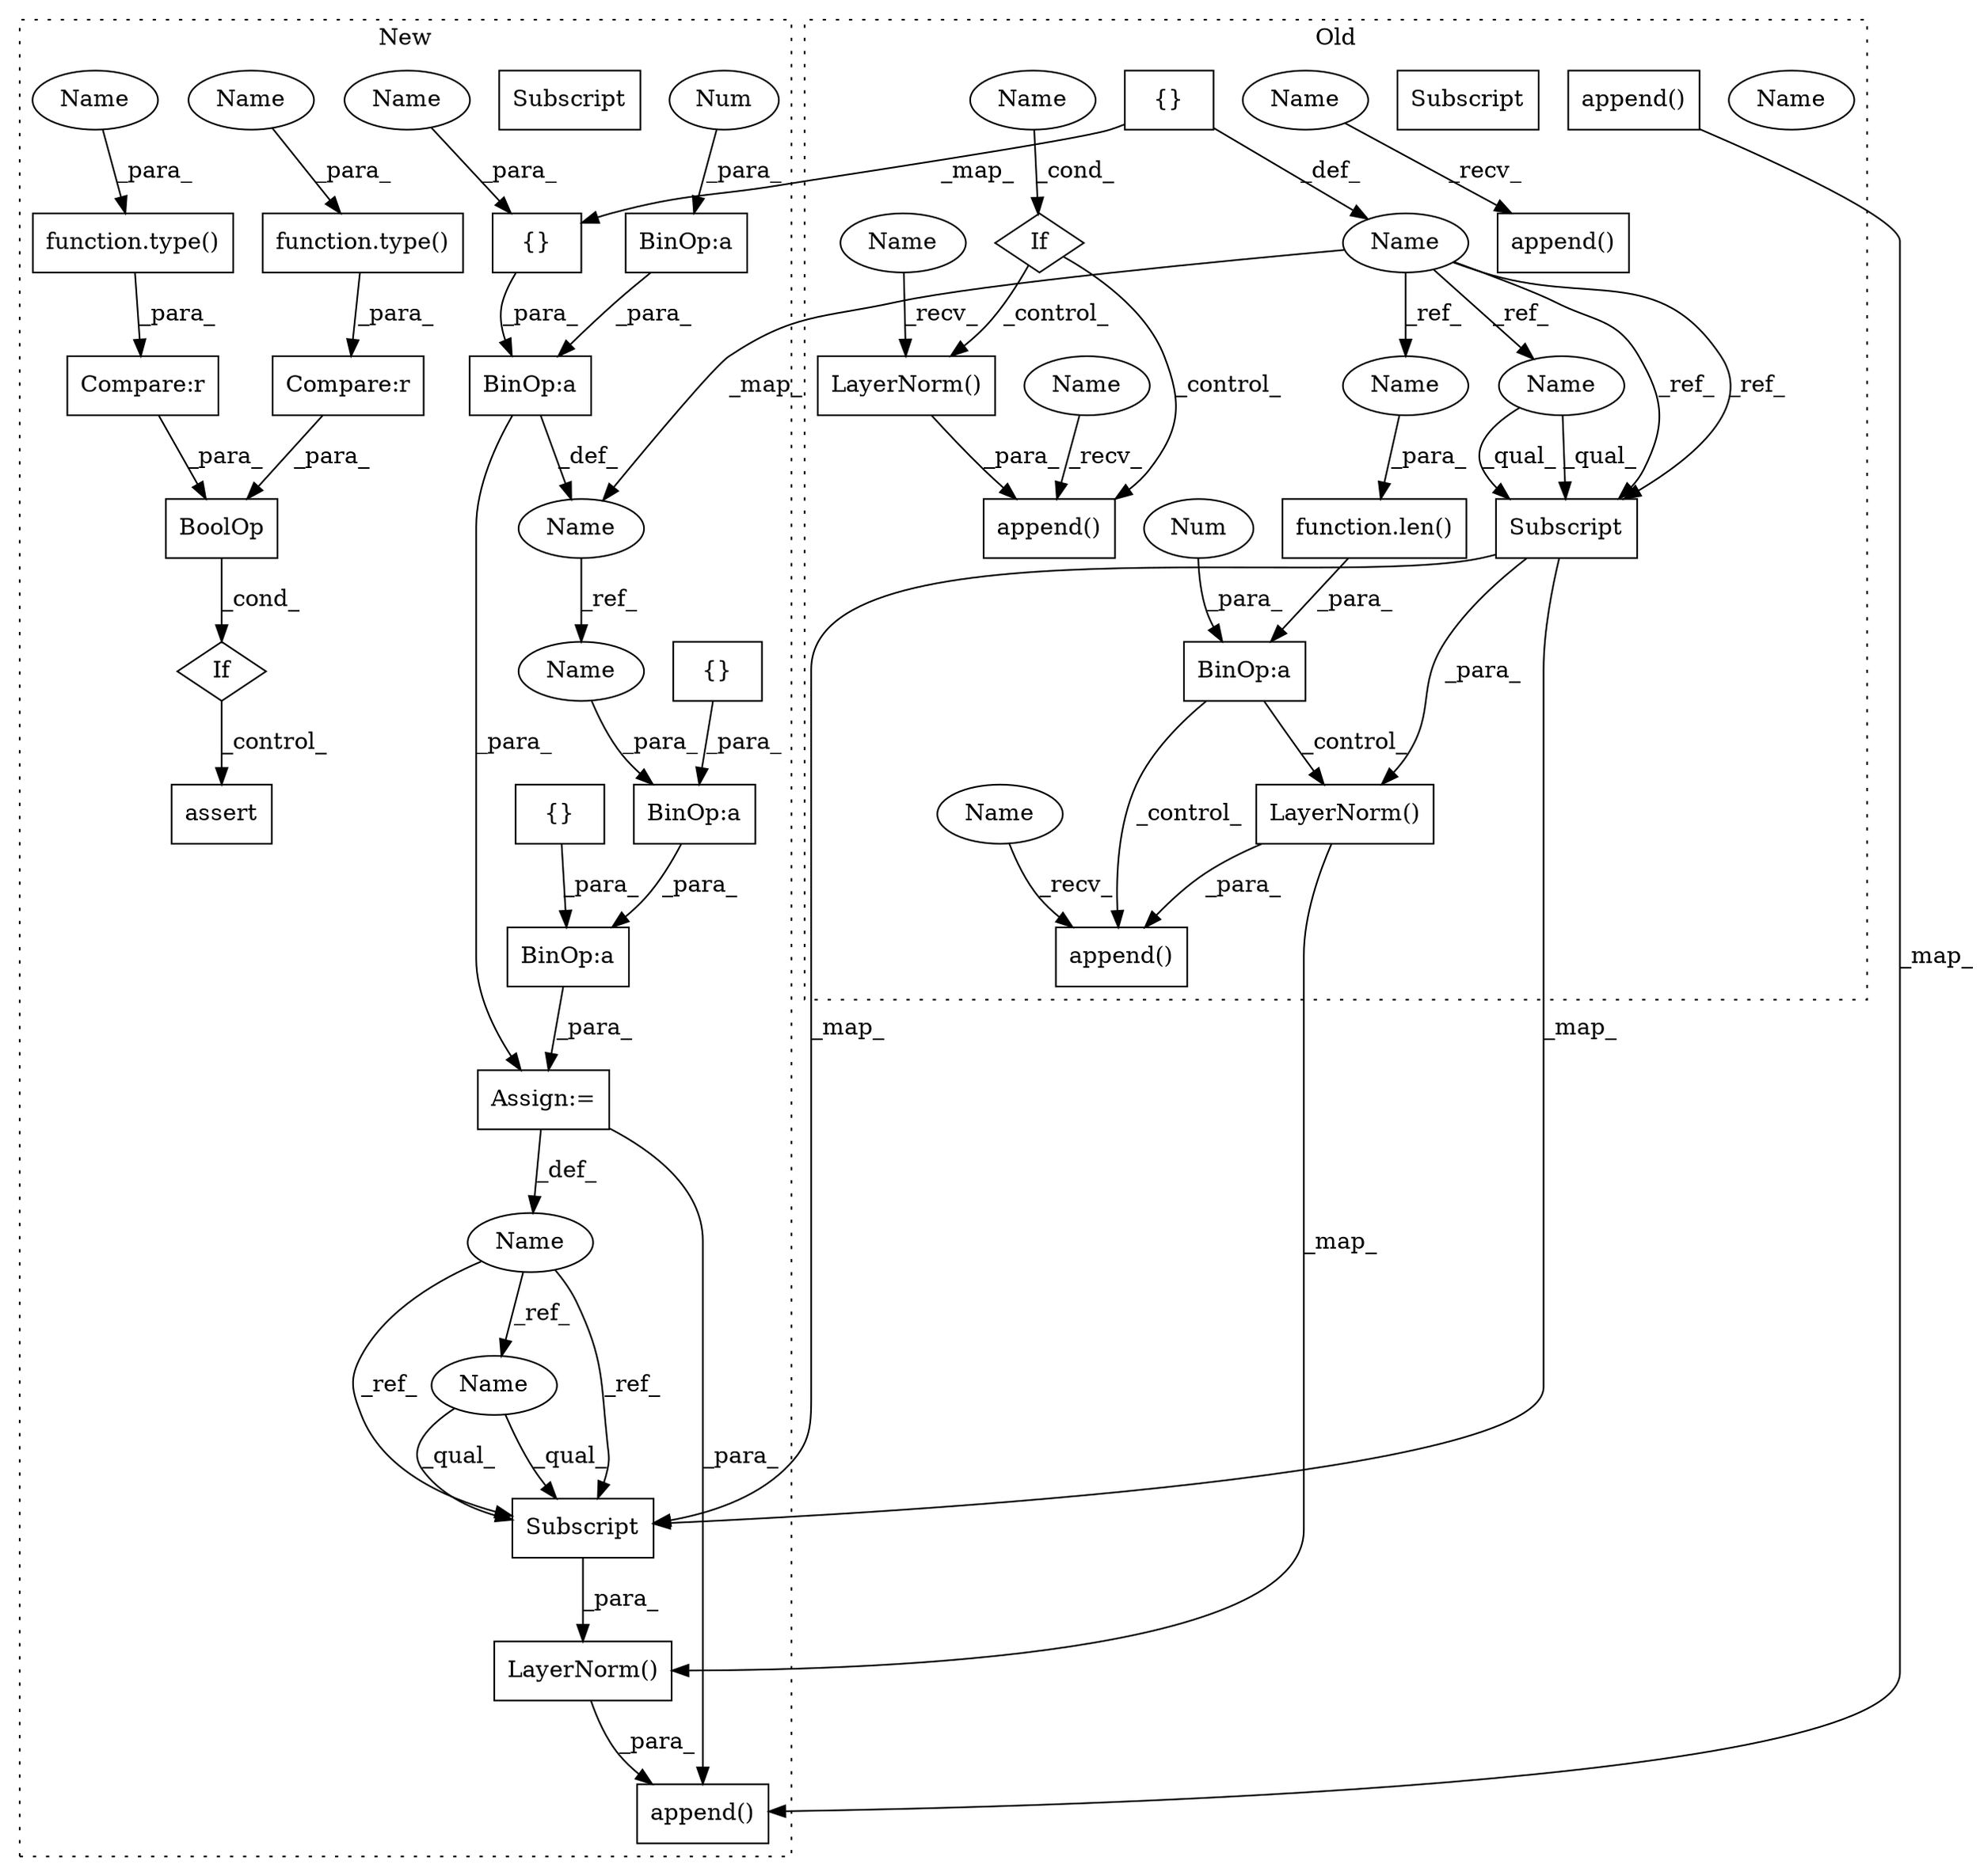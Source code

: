 digraph G {
subgraph cluster0 {
1 [label="append()" a="75" s="1917,1961" l="19,1" shape="box"];
4 [label="append()" a="75" s="2405,2456" l="19,1" shape="box"];
5 [label="If" a="96" s="1890,1903" l="3,14" shape="diamond"];
6 [label="append()" a="75" s="1971,2310" l="19,1" shape="box"];
10 [label="LayerNorm()" a="75" s="1936,1960" l="13,1" shape="box"];
13 [label="Name" a="87" s="1893" l="10" shape="ellipse"];
14 [label="BinOp:a" a="82" s="2355" l="3" shape="box"];
15 [label="Num" a="76" s="2358" l="1" shape="ellipse"];
16 [label="function.len()" a="75" s="2335,2354" l="4,1" shape="box"];
18 [label="{}" a="59" s="1825,1841" l="1,0" shape="box"];
26 [label="Name" a="87" s="1807" l="15" shape="ellipse"];
28 [label="Subscript" a="63" s="2437,0" l="18,0" shape="box"];
31 [label="LayerNorm()" a="75" s="2424,2455" l="13,1" shape="box"];
35 [label="append()" a="75" s="2857,3196" l="19,1" shape="box"];
38 [label="Name" a="87" s="2339" l="15" shape="ellipse"];
39 [label="Subscript" a="63" s="2437,0" l="18,0" shape="box"];
40 [label="Name" a="87" s="2437" l="15" shape="ellipse"];
41 [label="Name" a="87" s="1893" l="10" shape="ellipse"];
46 [label="Name" a="87" s="1917" l="11" shape="ellipse"];
47 [label="Name" a="87" s="1971" l="11" shape="ellipse"];
48 [label="Name" a="87" s="2405" l="11" shape="ellipse"];
49 [label="Name" a="87" s="1936" l="2" shape="ellipse"];
label = "Old";
style="dotted";
}
subgraph cluster1 {
2 [label="If" a="96" s="1944,2007" l="0,14" shape="diamond"];
3 [label="Compare:r" a="40" s="1977" l="30" shape="box"];
7 [label="BoolOp" a="72" s="1944" l="63" shape="box"];
8 [label="Compare:r" a="40" s="1944" l="29" shape="box"];
9 [label="function.type()" a="75" s="1944,1964" l="5,1" shape="box"];
11 [label="assert" a="65" s="2021" l="7" shape="box"];
12 [label="function.type()" a="75" s="1977,1997" l="5,1" shape="box"];
17 [label="{}" a="59" s="1896,1912" l="1,0" shape="box"];
19 [label="BinOp:a" a="82" s="2149" l="33" shape="box"];
20 [label="BinOp:a" a="82" s="1925" l="3" shape="box"];
21 [label="BinOp:a" a="82" s="2161" l="3" shape="box"];
22 [label="BinOp:a" a="82" s="1913" l="3" shape="box"];
23 [label="{}" a="59" s="2182,2195" l="1,0" shape="box"];
24 [label="Num" a="76" s="1928" l="1" shape="ellipse"];
25 [label="{}" a="59" s="2148,2160" l="1,0" shape="box"];
27 [label="Name" a="87" s="1878" l="15" shape="ellipse"];
29 [label="Subscript" a="63" s="2345,0" l="13,0" shape="box"];
30 [label="Assign:=" a="68" s="2145" l="3" shape="box"];
32 [label="LayerNorm()" a="75" s="2332,2358" l="13,1" shape="box"];
33 [label="Name" a="87" s="2135" l="10" shape="ellipse"];
34 [label="append()" a="75" s="2313,2359" l="19,1" shape="box"];
36 [label="Subscript" a="63" s="2345,0" l="13,0" shape="box"];
37 [label="Name" a="87" s="2345" l="10" shape="ellipse"];
42 [label="Name" a="87" s="2164" l="15" shape="ellipse"];
43 [label="Name" a="87" s="1982" l="15" shape="ellipse"];
44 [label="Name" a="87" s="1897" l="15" shape="ellipse"];
45 [label="Name" a="87" s="1949" l="15" shape="ellipse"];
label = "New";
style="dotted";
}
2 -> 11 [label="_control_"];
3 -> 7 [label="_para_"];
5 -> 1 [label="_control_"];
5 -> 10 [label="_control_"];
7 -> 2 [label="_cond_"];
8 -> 7 [label="_para_"];
9 -> 8 [label="_para_"];
10 -> 1 [label="_para_"];
12 -> 3 [label="_para_"];
14 -> 31 [label="_control_"];
14 -> 4 [label="_control_"];
15 -> 14 [label="_para_"];
16 -> 14 [label="_para_"];
17 -> 22 [label="_para_"];
18 -> 17 [label="_map_"];
18 -> 26 [label="_def_"];
19 -> 30 [label="_para_"];
20 -> 22 [label="_para_"];
21 -> 19 [label="_para_"];
22 -> 27 [label="_def_"];
22 -> 30 [label="_para_"];
23 -> 19 [label="_para_"];
24 -> 20 [label="_para_"];
25 -> 21 [label="_para_"];
26 -> 39 [label="_ref_"];
26 -> 40 [label="_ref_"];
26 -> 27 [label="_map_"];
26 -> 38 [label="_ref_"];
26 -> 39 [label="_ref_"];
27 -> 42 [label="_ref_"];
30 -> 33 [label="_def_"];
30 -> 34 [label="_para_"];
31 -> 32 [label="_map_"];
31 -> 4 [label="_para_"];
32 -> 34 [label="_para_"];
33 -> 36 [label="_ref_"];
33 -> 37 [label="_ref_"];
33 -> 36 [label="_ref_"];
35 -> 34 [label="_map_"];
36 -> 32 [label="_para_"];
37 -> 36 [label="_qual_"];
37 -> 36 [label="_qual_"];
38 -> 16 [label="_para_"];
39 -> 36 [label="_map_"];
39 -> 36 [label="_map_"];
39 -> 31 [label="_para_"];
40 -> 39 [label="_qual_"];
40 -> 39 [label="_qual_"];
41 -> 5 [label="_cond_"];
42 -> 21 [label="_para_"];
43 -> 12 [label="_para_"];
44 -> 17 [label="_para_"];
45 -> 9 [label="_para_"];
46 -> 1 [label="_recv_"];
47 -> 6 [label="_recv_"];
48 -> 4 [label="_recv_"];
49 -> 10 [label="_recv_"];
}